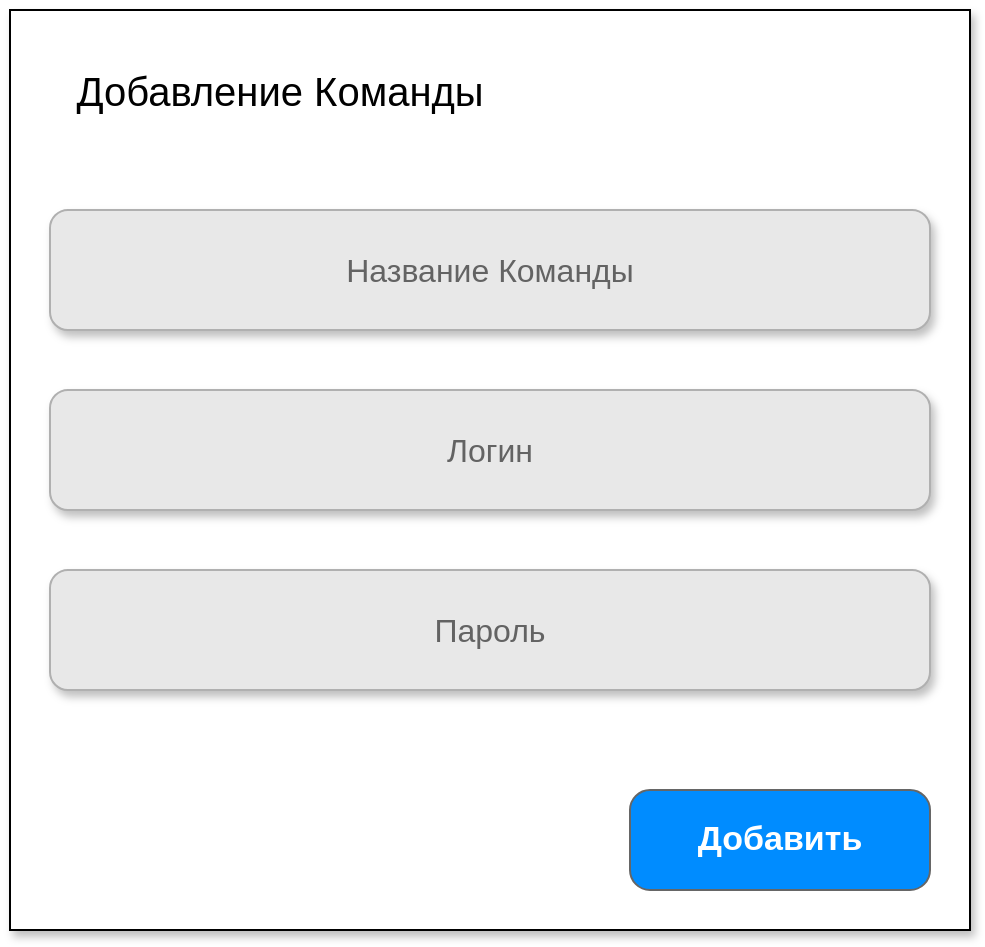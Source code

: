 <mxfile version="12.6.8" type="device"><diagram name="Page-1" id="2cc2dc42-3aac-f2a9-1cec-7a8b7cbee084"><mxGraphModel dx="1422" dy="742" grid="1" gridSize="10" guides="1" tooltips="1" connect="1" arrows="1" fold="1" page="1" pageScale="1" pageWidth="1100" pageHeight="850" background="#ffffff" math="0" shadow="0"><root><mxCell id="0"/><mxCell id="1" parent="0"/><mxCell id="vhKl6dQpKmRjGrNaOgfQ-2" value="" style="rounded=0;whiteSpace=wrap;html=1;glass=0;shadow=1;comic=0;imageAspect=1;" vertex="1" parent="1"><mxGeometry x="320" y="120" width="480" height="460" as="geometry"/></mxCell><mxCell id="vhKl6dQpKmRjGrNaOgfQ-4" value="&lt;font size=&quot;1&quot;&gt;&lt;span style=&quot;font-size: 20px&quot;&gt;Добавление Команды&lt;/span&gt;&lt;/font&gt;" style="text;html=1;strokeColor=none;fillColor=none;align=center;verticalAlign=middle;whiteSpace=wrap;rounded=0;shadow=1;glass=0;comic=0;" vertex="1" parent="1"><mxGeometry x="340" y="130" width="230" height="60" as="geometry"/></mxCell><mxCell id="vhKl6dQpKmRjGrNaOgfQ-6" value="&lt;font style=&quot;font-size: 16px&quot; color=&quot;#636363&quot;&gt;Логин&lt;/font&gt;" style="rounded=1;whiteSpace=wrap;html=1;shadow=1;glass=0;comic=0;strokeColor=#B0B0B0;fillColor=#E8E8E8;align=center;" vertex="1" parent="1"><mxGeometry x="340" y="310" width="440" height="60" as="geometry"/></mxCell><mxCell id="vhKl6dQpKmRjGrNaOgfQ-7" value="&lt;font style=&quot;font-size: 16px&quot; color=&quot;#636363&quot;&gt;Название Команды&lt;/font&gt;" style="rounded=1;whiteSpace=wrap;html=1;shadow=1;glass=0;comic=0;strokeColor=#B0B0B0;fillColor=#E8E8E8;align=center;" vertex="1" parent="1"><mxGeometry x="340" y="220" width="440" height="60" as="geometry"/></mxCell><mxCell id="vhKl6dQpKmRjGrNaOgfQ-8" value="&lt;font style=&quot;font-size: 16px&quot; color=&quot;#636363&quot;&gt;Пароль&lt;/font&gt;" style="rounded=1;whiteSpace=wrap;html=1;shadow=1;glass=0;comic=0;strokeColor=#B0B0B0;fillColor=#E8E8E8;align=center;" vertex="1" parent="1"><mxGeometry x="340" y="400" width="440" height="60" as="geometry"/></mxCell><mxCell id="vhKl6dQpKmRjGrNaOgfQ-9" value="Добавить" style="strokeWidth=1;shadow=0;dashed=0;align=center;html=1;shape=mxgraph.mockup.buttons.button;strokeColor=#666666;fontColor=#ffffff;mainText=;buttonStyle=round;fontSize=17;fontStyle=1;fillColor=#008cff;whiteSpace=wrap;rounded=0;glass=0;comic=0;" vertex="1" parent="1"><mxGeometry x="630" y="510" width="150" height="50" as="geometry"/></mxCell></root></mxGraphModel></diagram></mxfile>